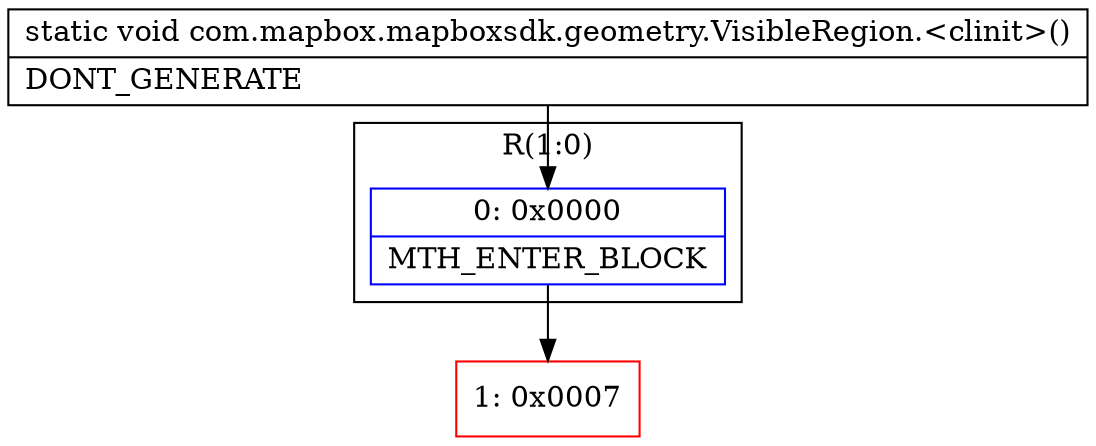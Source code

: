 digraph "CFG forcom.mapbox.mapboxsdk.geometry.VisibleRegion.\<clinit\>()V" {
subgraph cluster_Region_73684393 {
label = "R(1:0)";
node [shape=record,color=blue];
Node_0 [shape=record,label="{0\:\ 0x0000|MTH_ENTER_BLOCK\l}"];
}
Node_1 [shape=record,color=red,label="{1\:\ 0x0007}"];
MethodNode[shape=record,label="{static void com.mapbox.mapboxsdk.geometry.VisibleRegion.\<clinit\>()  | DONT_GENERATE\l}"];
MethodNode -> Node_0;
Node_0 -> Node_1;
}

